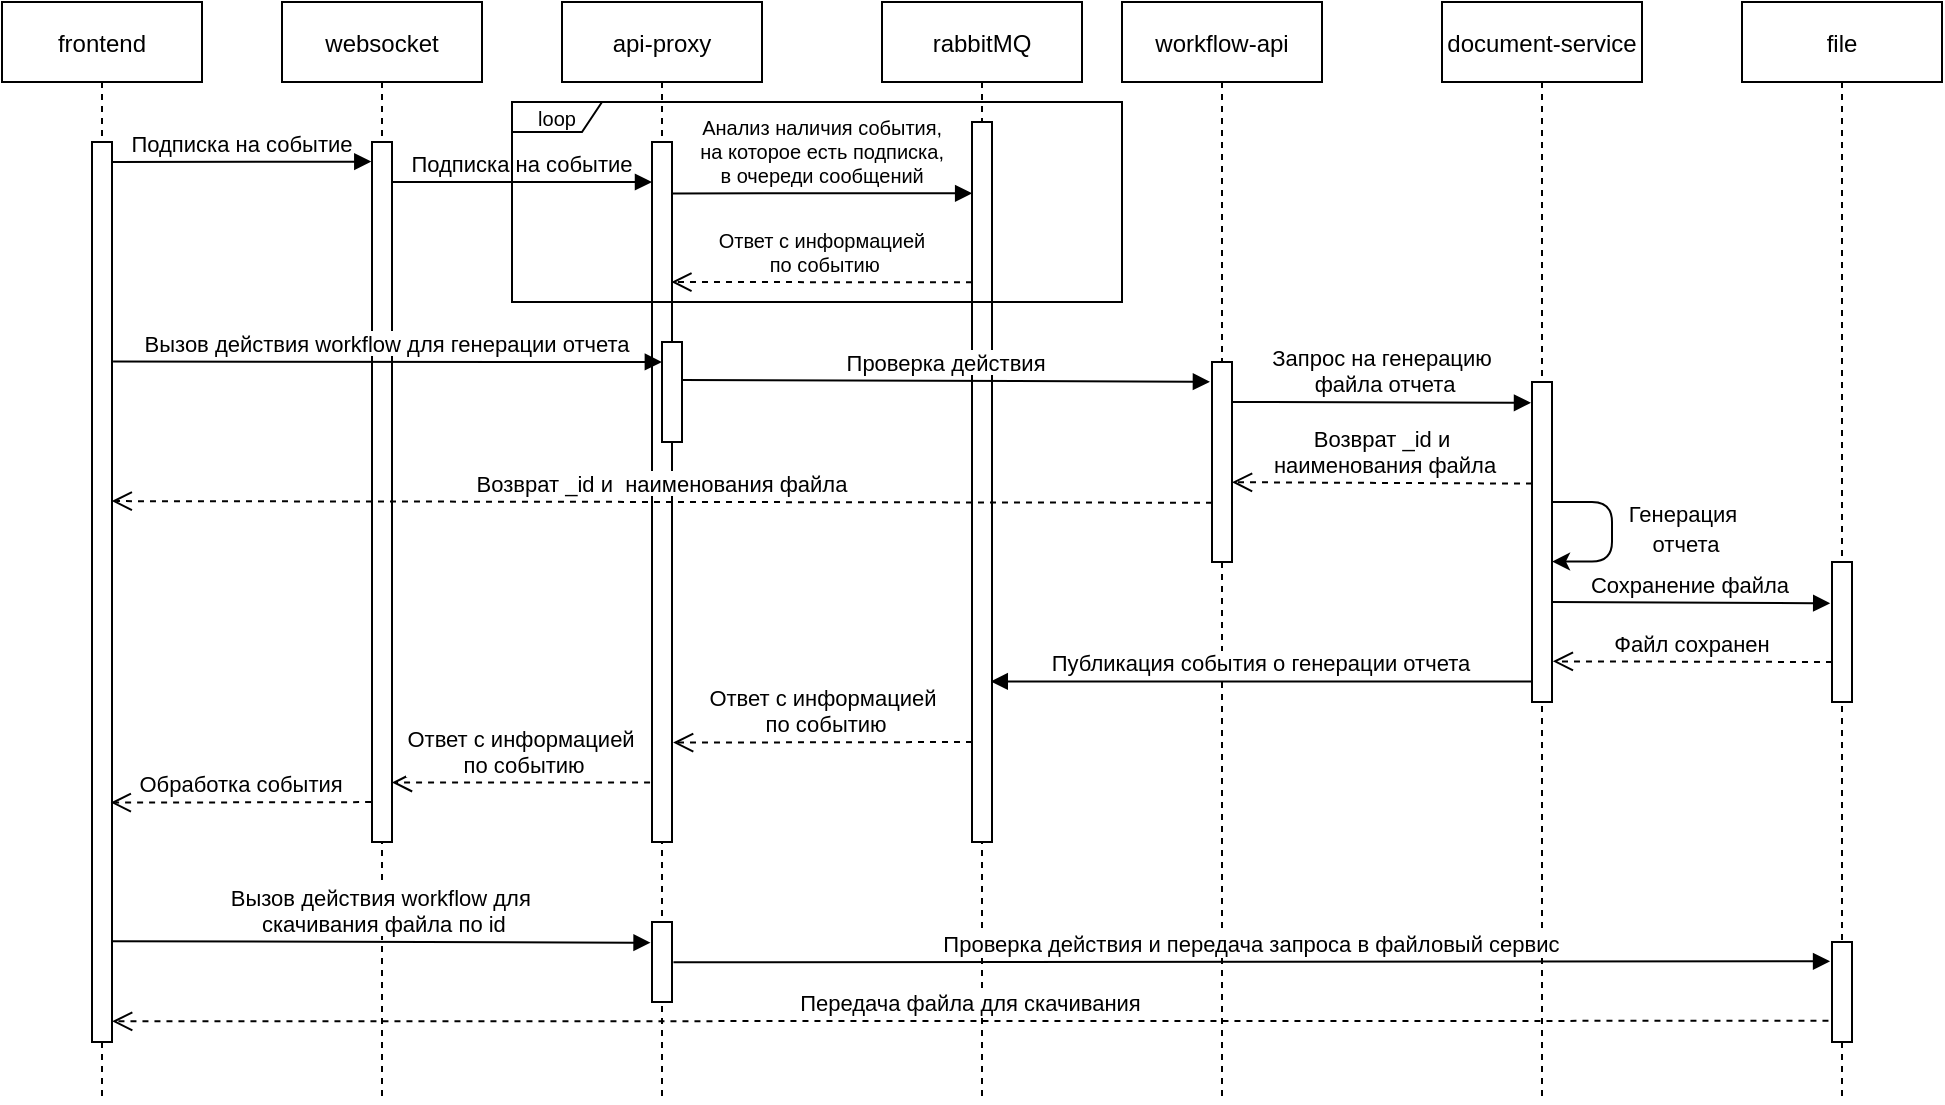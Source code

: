 <mxfile version="21.8.0" type="github">
  <diagram name="Страница — 1" id="BGPAjNNVndj-kQ1KO1jv">
    <mxGraphModel dx="1373" dy="748" grid="1" gridSize="10" guides="1" tooltips="1" connect="1" arrows="1" fold="1" page="1" pageScale="1" pageWidth="827" pageHeight="1169" math="0" shadow="0">
      <root>
        <mxCell id="0" />
        <mxCell id="1" parent="0" />
        <mxCell id="2YPwDXGV4YwHhZf0TQoE-1" value="frontend" style="shape=umlLifeline;perimeter=lifelinePerimeter;container=1;collapsible=0;recursiveResize=0;rounded=0;shadow=0;strokeWidth=1;" vertex="1" parent="1">
          <mxGeometry x="40" y="40" width="100" height="550" as="geometry" />
        </mxCell>
        <mxCell id="2YPwDXGV4YwHhZf0TQoE-25" value="" style="points=[];perimeter=orthogonalPerimeter;rounded=0;shadow=0;strokeWidth=1;" vertex="1" parent="2YPwDXGV4YwHhZf0TQoE-1">
          <mxGeometry x="45" y="70" width="10" height="450" as="geometry" />
        </mxCell>
        <mxCell id="2YPwDXGV4YwHhZf0TQoE-26" value="Подписка на событие" style="verticalAlign=bottom;endArrow=block;shadow=0;strokeWidth=1;exitX=0.993;exitY=0.164;exitDx=0;exitDy=0;exitPerimeter=0;entryX=-0.035;entryY=0.028;entryDx=0;entryDy=0;entryPerimeter=0;" edge="1" parent="2YPwDXGV4YwHhZf0TQoE-1" target="2YPwDXGV4YwHhZf0TQoE-28">
          <mxGeometry relative="1" as="geometry">
            <mxPoint x="55.0" y="80" as="sourcePoint" />
            <mxPoint x="180" y="80" as="targetPoint" />
          </mxGeometry>
        </mxCell>
        <mxCell id="2YPwDXGV4YwHhZf0TQoE-5" value="websocket" style="shape=umlLifeline;perimeter=lifelinePerimeter;container=1;collapsible=0;recursiveResize=0;rounded=0;shadow=0;strokeWidth=1;" vertex="1" parent="1">
          <mxGeometry x="180" y="40" width="100" height="550" as="geometry" />
        </mxCell>
        <mxCell id="2YPwDXGV4YwHhZf0TQoE-28" value="" style="points=[];perimeter=orthogonalPerimeter;rounded=0;shadow=0;strokeWidth=1;" vertex="1" parent="2YPwDXGV4YwHhZf0TQoE-5">
          <mxGeometry x="45" y="70" width="10" height="350" as="geometry" />
        </mxCell>
        <mxCell id="2YPwDXGV4YwHhZf0TQoE-31" value="Подписка на событие" style="verticalAlign=bottom;endArrow=block;shadow=0;strokeWidth=1;exitX=0.993;exitY=0.164;exitDx=0;exitDy=0;exitPerimeter=0;entryX=0.003;entryY=0.037;entryDx=0;entryDy=0;entryPerimeter=0;" edge="1" parent="2YPwDXGV4YwHhZf0TQoE-5">
          <mxGeometry relative="1" as="geometry">
            <mxPoint x="55.0" y="90" as="sourcePoint" />
            <mxPoint x="185" y="90" as="targetPoint" />
          </mxGeometry>
        </mxCell>
        <mxCell id="2YPwDXGV4YwHhZf0TQoE-8" value="api-proxy" style="shape=umlLifeline;perimeter=lifelinePerimeter;container=1;collapsible=0;recursiveResize=0;rounded=0;shadow=0;strokeWidth=1;" vertex="1" parent="1">
          <mxGeometry x="320" y="40" width="100" height="550" as="geometry" />
        </mxCell>
        <mxCell id="2YPwDXGV4YwHhZf0TQoE-30" value="" style="points=[];perimeter=orthogonalPerimeter;rounded=0;shadow=0;strokeWidth=1;" vertex="1" parent="2YPwDXGV4YwHhZf0TQoE-8">
          <mxGeometry x="45" y="70" width="10" height="350" as="geometry" />
        </mxCell>
        <mxCell id="2YPwDXGV4YwHhZf0TQoE-36" value="" style="points=[];perimeter=orthogonalPerimeter;rounded=0;shadow=0;strokeWidth=1;" vertex="1" parent="2YPwDXGV4YwHhZf0TQoE-8">
          <mxGeometry x="50" y="170" width="10" height="50" as="geometry" />
        </mxCell>
        <mxCell id="2YPwDXGV4YwHhZf0TQoE-86" value="" style="points=[];perimeter=orthogonalPerimeter;rounded=0;shadow=0;strokeWidth=1;" vertex="1" parent="2YPwDXGV4YwHhZf0TQoE-8">
          <mxGeometry x="45" y="460" width="10" height="40" as="geometry" />
        </mxCell>
        <mxCell id="2YPwDXGV4YwHhZf0TQoE-10" value="rabbitMQ" style="shape=umlLifeline;perimeter=lifelinePerimeter;container=1;collapsible=0;recursiveResize=0;rounded=0;shadow=0;strokeWidth=1;" vertex="1" parent="1">
          <mxGeometry x="480" y="40" width="100" height="550" as="geometry" />
        </mxCell>
        <mxCell id="2YPwDXGV4YwHhZf0TQoE-32" value="" style="points=[];perimeter=orthogonalPerimeter;rounded=0;shadow=0;strokeWidth=1;" vertex="1" parent="2YPwDXGV4YwHhZf0TQoE-10">
          <mxGeometry x="45" y="60" width="10" height="360" as="geometry" />
        </mxCell>
        <mxCell id="2YPwDXGV4YwHhZf0TQoE-53" value="Ответ с информацией&#xa; по событию" style="verticalAlign=bottom;endArrow=open;dashed=1;endSize=8;shadow=0;strokeWidth=1;exitX=-0.085;exitY=0.227;exitDx=0;exitDy=0;exitPerimeter=0;entryX=0.968;entryY=0.171;entryDx=0;entryDy=0;entryPerimeter=0;fontSize=10;" edge="1" parent="2YPwDXGV4YwHhZf0TQoE-10">
          <mxGeometry relative="1" as="geometry">
            <mxPoint x="-105.32" y="140.0" as="targetPoint" />
            <mxPoint x="45" y="140.15" as="sourcePoint" />
          </mxGeometry>
        </mxCell>
        <mxCell id="2YPwDXGV4YwHhZf0TQoE-54" value="Ответ с информацией&#xa; по событию" style="verticalAlign=bottom;endArrow=open;dashed=1;endSize=8;shadow=0;strokeWidth=1;exitX=-0.085;exitY=0.227;exitDx=0;exitDy=0;exitPerimeter=0;entryX=1.055;entryY=0.858;entryDx=0;entryDy=0;entryPerimeter=0;" edge="1" parent="2YPwDXGV4YwHhZf0TQoE-10" target="2YPwDXGV4YwHhZf0TQoE-30">
          <mxGeometry relative="1" as="geometry">
            <mxPoint x="-100" y="370" as="targetPoint" />
            <mxPoint x="45" y="370" as="sourcePoint" />
          </mxGeometry>
        </mxCell>
        <mxCell id="2YPwDXGV4YwHhZf0TQoE-14" value="document-service" style="shape=umlLifeline;perimeter=lifelinePerimeter;container=1;collapsible=0;recursiveResize=0;rounded=0;shadow=0;strokeWidth=1;" vertex="1" parent="1">
          <mxGeometry x="760" y="40" width="100" height="550" as="geometry" />
        </mxCell>
        <mxCell id="2YPwDXGV4YwHhZf0TQoE-41" value="" style="points=[];perimeter=orthogonalPerimeter;rounded=0;shadow=0;strokeWidth=1;" vertex="1" parent="2YPwDXGV4YwHhZf0TQoE-14">
          <mxGeometry x="45" y="190" width="10" height="160" as="geometry" />
        </mxCell>
        <mxCell id="2YPwDXGV4YwHhZf0TQoE-11" value="workflow-api" style="shape=umlLifeline;perimeter=lifelinePerimeter;container=1;collapsible=0;recursiveResize=0;rounded=0;shadow=0;strokeWidth=1;" vertex="1" parent="2YPwDXGV4YwHhZf0TQoE-14">
          <mxGeometry x="-160" width="100" height="550" as="geometry" />
        </mxCell>
        <mxCell id="2YPwDXGV4YwHhZf0TQoE-37" value="" style="points=[];perimeter=orthogonalPerimeter;rounded=0;shadow=0;strokeWidth=1;" vertex="1" parent="2YPwDXGV4YwHhZf0TQoE-11">
          <mxGeometry x="45" y="180" width="10" height="100" as="geometry" />
        </mxCell>
        <mxCell id="2YPwDXGV4YwHhZf0TQoE-39" value="Запрос на генерацию&#xa; файла отчета" style="verticalAlign=bottom;endArrow=block;shadow=0;strokeWidth=1;exitX=1.041;exitY=0.264;exitDx=0;exitDy=0;exitPerimeter=0;entryX=-0.05;entryY=0.065;entryDx=0;entryDy=0;entryPerimeter=0;" edge="1" parent="2YPwDXGV4YwHhZf0TQoE-11" target="2YPwDXGV4YwHhZf0TQoE-41">
          <mxGeometry relative="1" as="geometry">
            <mxPoint x="55" y="200" as="sourcePoint" />
            <mxPoint x="200" y="200" as="targetPoint" />
          </mxGeometry>
        </mxCell>
        <mxCell id="2YPwDXGV4YwHhZf0TQoE-44" value="Возврат _id и  наименования файла" style="verticalAlign=bottom;endArrow=open;dashed=1;endSize=8;shadow=0;strokeWidth=1;exitX=-0.085;exitY=0.227;exitDx=0;exitDy=0;exitPerimeter=0;entryX=0.987;entryY=0.399;entryDx=0;entryDy=0;entryPerimeter=0;" edge="1" parent="2YPwDXGV4YwHhZf0TQoE-11" target="2YPwDXGV4YwHhZf0TQoE-25">
          <mxGeometry relative="1" as="geometry">
            <mxPoint x="-500" y="250" as="targetPoint" />
            <mxPoint x="45.0" y="250.39" as="sourcePoint" />
          </mxGeometry>
        </mxCell>
        <mxCell id="2YPwDXGV4YwHhZf0TQoE-45" value="" style="edgeStyle=elbowEdgeStyle;elbow=horizontal;endArrow=classic;html=1;exitX=1.039;exitY=0.003;exitDx=0;exitDy=0;exitPerimeter=0;" edge="1" parent="2YPwDXGV4YwHhZf0TQoE-14">
          <mxGeometry width="50" height="50" relative="1" as="geometry">
            <mxPoint x="55.39" y="250" as="sourcePoint" />
            <mxPoint x="55" y="279.76" as="targetPoint" />
            <Array as="points">
              <mxPoint x="85" y="279.76" />
              <mxPoint x="85" y="248.76" />
            </Array>
          </mxGeometry>
        </mxCell>
        <mxCell id="2YPwDXGV4YwHhZf0TQoE-42" value="Возврат _id и&#xa; наименования файла" style="verticalAlign=bottom;endArrow=open;dashed=1;endSize=8;shadow=0;strokeWidth=1;exitX=-0.085;exitY=0.227;exitDx=0;exitDy=0;exitPerimeter=0;entryX=1;entryY=0.601;entryDx=0;entryDy=0;entryPerimeter=0;" edge="1" parent="2YPwDXGV4YwHhZf0TQoE-14" target="2YPwDXGV4YwHhZf0TQoE-37">
          <mxGeometry relative="1" as="geometry">
            <mxPoint x="-100" y="240" as="targetPoint" />
            <mxPoint x="45.0" y="240.81" as="sourcePoint" />
          </mxGeometry>
        </mxCell>
        <mxCell id="2YPwDXGV4YwHhZf0TQoE-21" value="file" style="shape=umlLifeline;perimeter=lifelinePerimeter;container=1;collapsible=0;recursiveResize=0;rounded=0;shadow=0;strokeWidth=1;" vertex="1" parent="1">
          <mxGeometry x="910" y="40" width="100" height="550" as="geometry" />
        </mxCell>
        <mxCell id="2YPwDXGV4YwHhZf0TQoE-48" value="" style="points=[];perimeter=orthogonalPerimeter;rounded=0;shadow=0;strokeWidth=1;" vertex="1" parent="2YPwDXGV4YwHhZf0TQoE-21">
          <mxGeometry x="45" y="280" width="10" height="70" as="geometry" />
        </mxCell>
        <mxCell id="2YPwDXGV4YwHhZf0TQoE-49" value="Файл сохранен" style="verticalAlign=bottom;endArrow=open;dashed=1;endSize=8;shadow=0;strokeWidth=1;exitX=-0.085;exitY=0.227;exitDx=0;exitDy=0;exitPerimeter=0;entryX=1.041;entryY=0.873;entryDx=0;entryDy=0;entryPerimeter=0;" edge="1" parent="2YPwDXGV4YwHhZf0TQoE-21" target="2YPwDXGV4YwHhZf0TQoE-41">
          <mxGeometry relative="1" as="geometry">
            <mxPoint x="-80" y="330" as="targetPoint" />
            <mxPoint x="45" y="330" as="sourcePoint" />
          </mxGeometry>
        </mxCell>
        <mxCell id="2YPwDXGV4YwHhZf0TQoE-88" value="" style="points=[];perimeter=orthogonalPerimeter;rounded=0;shadow=0;strokeWidth=1;" vertex="1" parent="2YPwDXGV4YwHhZf0TQoE-21">
          <mxGeometry x="45" y="470" width="10" height="50" as="geometry" />
        </mxCell>
        <mxCell id="2YPwDXGV4YwHhZf0TQoE-34" value="Анализ наличия события, &#xa;на которое есть подписка, &#xa;в очереди сообщений" style="verticalAlign=bottom;endArrow=block;shadow=0;strokeWidth=1;fontSize=10;exitX=1.033;exitY=0.11;exitDx=0;exitDy=0;exitPerimeter=0;entryX=0.008;entryY=0.099;entryDx=0;entryDy=0;entryPerimeter=0;" edge="1" parent="1" target="2YPwDXGV4YwHhZf0TQoE-32">
          <mxGeometry relative="1" as="geometry">
            <mxPoint x="375.07" y="135.7" as="sourcePoint" />
            <mxPoint x="520" y="136" as="targetPoint" />
          </mxGeometry>
        </mxCell>
        <mxCell id="2YPwDXGV4YwHhZf0TQoE-35" value="Вызов действия workflow для генерации отчета" style="verticalAlign=bottom;endArrow=block;shadow=0;strokeWidth=1;entryX=-0.007;entryY=0.2;entryDx=0;entryDy=0;entryPerimeter=0;exitX=1.053;exitY=0.244;exitDx=0;exitDy=0;exitPerimeter=0;" edge="1" parent="1" source="2YPwDXGV4YwHhZf0TQoE-25" target="2YPwDXGV4YwHhZf0TQoE-36">
          <mxGeometry relative="1" as="geometry">
            <mxPoint x="100" y="220" as="sourcePoint" />
            <mxPoint x="350" y="220" as="targetPoint" />
          </mxGeometry>
        </mxCell>
        <mxCell id="2YPwDXGV4YwHhZf0TQoE-46" value="&lt;font style=&quot;font-size: 11px;&quot;&gt;Генерация&lt;br&gt;&amp;nbsp;отчета&lt;/font&gt;" style="text;html=1;align=center;verticalAlign=middle;resizable=0;points=[];autosize=1;strokeColor=none;fillColor=none;" vertex="1" parent="1">
          <mxGeometry x="840" y="283" width="80" height="40" as="geometry" />
        </mxCell>
        <mxCell id="2YPwDXGV4YwHhZf0TQoE-51" value="Публикация события о генерации отчета" style="verticalAlign=bottom;endArrow=block;shadow=0;strokeWidth=1;exitX=-0.001;exitY=0.936;exitDx=0;exitDy=0;exitPerimeter=0;entryX=0.939;entryY=0.777;entryDx=0;entryDy=0;entryPerimeter=0;" edge="1" parent="1" source="2YPwDXGV4YwHhZf0TQoE-41" target="2YPwDXGV4YwHhZf0TQoE-32">
          <mxGeometry x="0.003" relative="1" as="geometry">
            <mxPoint x="618" y="470" as="sourcePoint" />
            <mxPoint x="762" y="470" as="targetPoint" />
            <mxPoint as="offset" />
          </mxGeometry>
        </mxCell>
        <mxCell id="2YPwDXGV4YwHhZf0TQoE-38" value="Проверка действия" style="verticalAlign=bottom;endArrow=block;shadow=0;strokeWidth=1;exitX=1.003;exitY=0.379;exitDx=0;exitDy=0;exitPerimeter=0;entryX=-0.104;entryY=0.099;entryDx=0;entryDy=0;entryPerimeter=0;" edge="1" parent="1" source="2YPwDXGV4YwHhZf0TQoE-36" target="2YPwDXGV4YwHhZf0TQoE-37">
          <mxGeometry relative="1" as="geometry">
            <mxPoint x="376" y="230" as="sourcePoint" />
            <mxPoint x="670" y="230" as="targetPoint" />
          </mxGeometry>
        </mxCell>
        <mxCell id="2YPwDXGV4YwHhZf0TQoE-57" value="&lt;span style=&quot;font-size: 10px;&quot;&gt;loop&lt;/span&gt;" style="shape=umlFrame;whiteSpace=wrap;html=1;pointerEvents=0;width=45;height=15;" vertex="1" parent="1">
          <mxGeometry x="295" y="90" width="305" height="100" as="geometry" />
        </mxCell>
        <mxCell id="2YPwDXGV4YwHhZf0TQoE-55" value="Ответ с информацией&#xa; по событию" style="verticalAlign=bottom;endArrow=open;dashed=1;endSize=8;shadow=0;strokeWidth=1;exitX=-0.097;exitY=0.915;exitDx=0;exitDy=0;exitPerimeter=0;entryX=0.998;entryY=0.915;entryDx=0;entryDy=0;entryPerimeter=0;" edge="1" parent="1" source="2YPwDXGV4YwHhZf0TQoE-30" target="2YPwDXGV4YwHhZf0TQoE-28">
          <mxGeometry relative="1" as="geometry">
            <mxPoint x="240" y="430" as="targetPoint" />
            <mxPoint x="380" y="430" as="sourcePoint" />
          </mxGeometry>
        </mxCell>
        <mxCell id="2YPwDXGV4YwHhZf0TQoE-56" value="Обработка события" style="verticalAlign=bottom;endArrow=open;dashed=1;endSize=8;shadow=0;strokeWidth=1;exitX=-0.045;exitY=0.943;exitDx=0;exitDy=0;exitPerimeter=0;entryX=0.937;entryY=0.734;entryDx=0;entryDy=0;entryPerimeter=0;" edge="1" parent="1" source="2YPwDXGV4YwHhZf0TQoE-28" target="2YPwDXGV4YwHhZf0TQoE-25">
          <mxGeometry relative="1" as="geometry">
            <mxPoint x="100" y="440" as="targetPoint" />
            <mxPoint x="240" y="440" as="sourcePoint" />
          </mxGeometry>
        </mxCell>
        <mxCell id="2YPwDXGV4YwHhZf0TQoE-89" value="Проверка действия и передача запроса в файловый сервис" style="verticalAlign=bottom;endArrow=block;shadow=0;strokeWidth=1;fontSize=11;entryX=-0.096;entryY=0.193;entryDx=0;entryDy=0;entryPerimeter=0;exitX=1.072;exitY=0.503;exitDx=0;exitDy=0;exitPerimeter=0;" edge="1" parent="1" source="2YPwDXGV4YwHhZf0TQoE-86" target="2YPwDXGV4YwHhZf0TQoE-88">
          <mxGeometry relative="1" as="geometry">
            <mxPoint x="380" y="520" as="sourcePoint" />
            <mxPoint x="849.69" y="520" as="targetPoint" />
          </mxGeometry>
        </mxCell>
        <mxCell id="2YPwDXGV4YwHhZf0TQoE-90" value="Передача файла для скачивания" style="verticalAlign=bottom;endArrow=open;dashed=1;endSize=8;shadow=0;strokeWidth=1;fontSize=11;exitX=-0.177;exitY=0.788;exitDx=0;exitDy=0;exitPerimeter=0;entryX=1.007;entryY=0.977;entryDx=0;entryDy=0;entryPerimeter=0;" edge="1" parent="1" source="2YPwDXGV4YwHhZf0TQoE-88" target="2YPwDXGV4YwHhZf0TQoE-25">
          <mxGeometry relative="1" as="geometry">
            <mxPoint x="350" y="550" as="targetPoint" />
            <mxPoint x="945" y="550" as="sourcePoint" />
          </mxGeometry>
        </mxCell>
        <mxCell id="2YPwDXGV4YwHhZf0TQoE-85" value="Вызов действия workflow для&#xa; скачивания файла по id" style="verticalAlign=bottom;endArrow=block;shadow=0;strokeWidth=1;fontSize=11;exitX=1.042;exitY=0.888;exitDx=0;exitDy=0;exitPerimeter=0;entryX=-0.072;entryY=0.259;entryDx=0;entryDy=0;entryPerimeter=0;" edge="1" parent="1" source="2YPwDXGV4YwHhZf0TQoE-25" target="2YPwDXGV4YwHhZf0TQoE-86">
          <mxGeometry x="-0.003" relative="1" as="geometry">
            <mxPoint x="100" y="510" as="sourcePoint" />
            <mxPoint x="360" y="510" as="targetPoint" />
            <mxPoint as="offset" />
          </mxGeometry>
        </mxCell>
        <mxCell id="2YPwDXGV4YwHhZf0TQoE-47" value="Сохранение файла" style="verticalAlign=bottom;endArrow=block;shadow=0;strokeWidth=1;exitX=1.11;exitY=0.108;exitDx=0;exitDy=0;exitPerimeter=0;entryX=-0.09;entryY=0.295;entryDx=0;entryDy=0;entryPerimeter=0;" edge="1" parent="1" target="2YPwDXGV4YwHhZf0TQoE-48">
          <mxGeometry x="-0.005" relative="1" as="geometry">
            <mxPoint x="815" y="340" as="sourcePoint" />
            <mxPoint x="950" y="340" as="targetPoint" />
            <mxPoint as="offset" />
          </mxGeometry>
        </mxCell>
      </root>
    </mxGraphModel>
  </diagram>
</mxfile>
